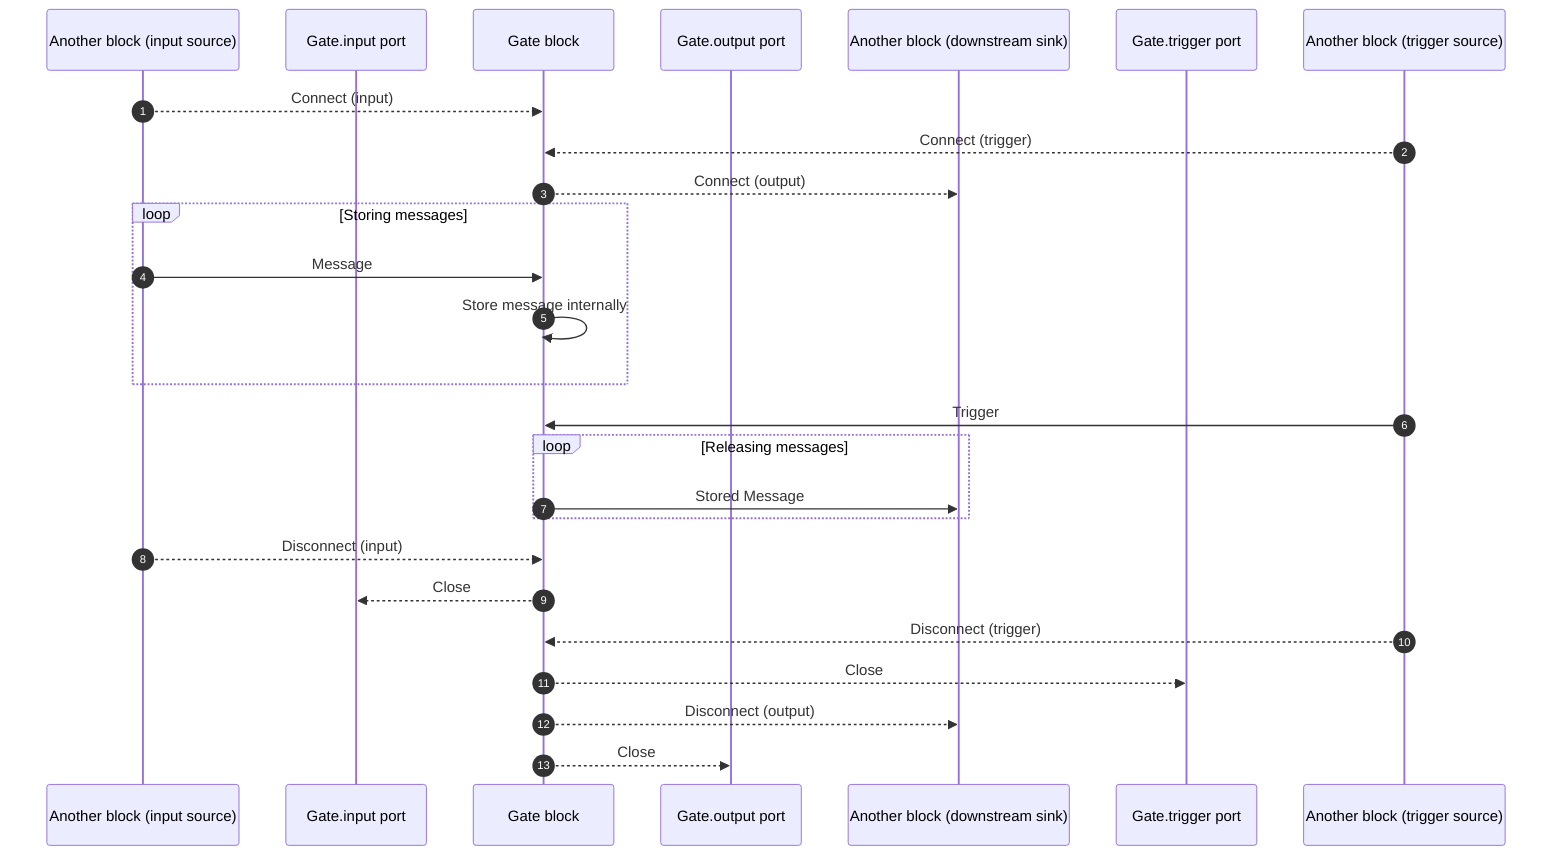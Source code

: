 sequenceDiagram
    autonumber
    participant BlockA as Another block (input source)
    participant Gate.input as Gate.input port
    participant Gate as Gate block
    participant Gate.output as Gate.output port
    participant BlockB as Another block (downstream sink)
    participant Gate.trigger as Gate.trigger port
    participant BlockC as Another block (trigger source)

    BlockA-->>Gate: Connect (input)
    BlockC-->>Gate: Connect (trigger)
    Gate-->>BlockB: Connect (output)

    loop Storing messages
        BlockA->>Gate: Message
        Gate->>Gate: Store message internally
    end

    BlockC->>Gate: Trigger
    loop Releasing messages
        Gate->>BlockB: Stored Message
    end

    BlockA-->>Gate: Disconnect (input)
    Gate-->>Gate.input: Close

    BlockC-->>Gate: Disconnect (trigger)
    Gate-->>Gate.trigger: Close

    Gate-->>BlockB: Disconnect (output)
    Gate-->>Gate.output: Close